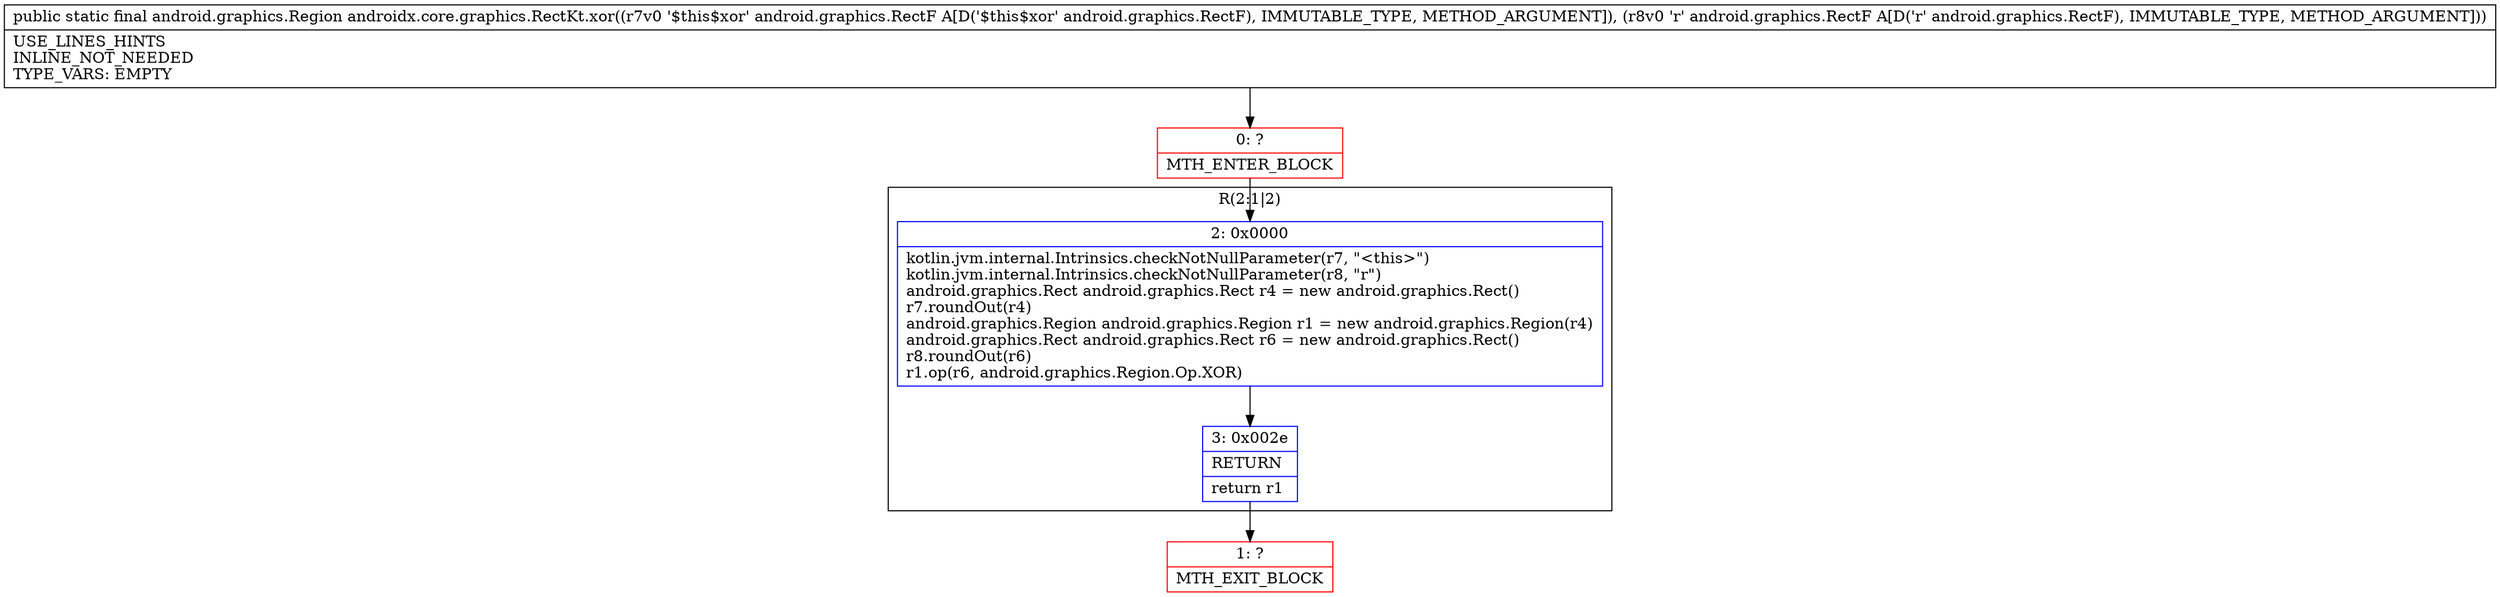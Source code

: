 digraph "CFG forandroidx.core.graphics.RectKt.xor(Landroid\/graphics\/RectF;Landroid\/graphics\/RectF;)Landroid\/graphics\/Region;" {
subgraph cluster_Region_543567014 {
label = "R(2:1|2)";
node [shape=record,color=blue];
Node_2 [shape=record,label="{2\:\ 0x0000|kotlin.jvm.internal.Intrinsics.checkNotNullParameter(r7, \"\<this\>\")\lkotlin.jvm.internal.Intrinsics.checkNotNullParameter(r8, \"r\")\landroid.graphics.Rect android.graphics.Rect r4 = new android.graphics.Rect()\lr7.roundOut(r4)\landroid.graphics.Region android.graphics.Region r1 = new android.graphics.Region(r4)\landroid.graphics.Rect android.graphics.Rect r6 = new android.graphics.Rect()\lr8.roundOut(r6)\lr1.op(r6, android.graphics.Region.Op.XOR)\l}"];
Node_3 [shape=record,label="{3\:\ 0x002e|RETURN\l|return r1\l}"];
}
Node_0 [shape=record,color=red,label="{0\:\ ?|MTH_ENTER_BLOCK\l}"];
Node_1 [shape=record,color=red,label="{1\:\ ?|MTH_EXIT_BLOCK\l}"];
MethodNode[shape=record,label="{public static final android.graphics.Region androidx.core.graphics.RectKt.xor((r7v0 '$this$xor' android.graphics.RectF A[D('$this$xor' android.graphics.RectF), IMMUTABLE_TYPE, METHOD_ARGUMENT]), (r8v0 'r' android.graphics.RectF A[D('r' android.graphics.RectF), IMMUTABLE_TYPE, METHOD_ARGUMENT]))  | USE_LINES_HINTS\lINLINE_NOT_NEEDED\lTYPE_VARS: EMPTY\l}"];
MethodNode -> Node_0;Node_2 -> Node_3;
Node_3 -> Node_1;
Node_0 -> Node_2;
}

